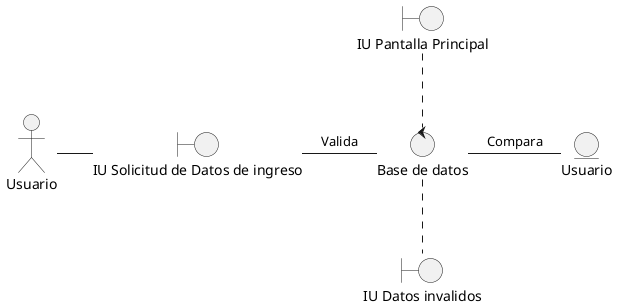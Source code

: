 @startuml analisisClaseDiagramaUC2

actor Usuario as Usuario
boundary "IU Solicitud de Datos de ingreso" as view_datos
control "Base de datos" as controlador 
entity Usuario as user
boundary "IU Pantalla Principal" as a
boundary "IU Datos invalidos" as b
Usuario -r- view_datos 
view_datos -r- controlador : Valida
controlador -r- user : Compara
controlador .up. a 
controlador .. b 
@enduml 